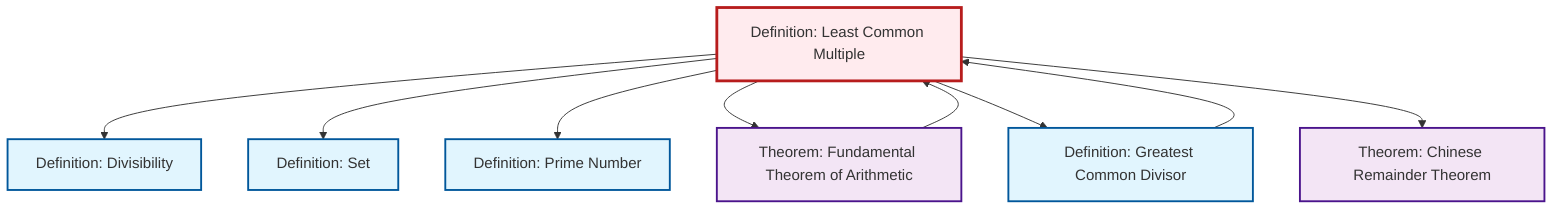 graph TD
    classDef definition fill:#e1f5fe,stroke:#01579b,stroke-width:2px
    classDef theorem fill:#f3e5f5,stroke:#4a148c,stroke-width:2px
    classDef axiom fill:#fff3e0,stroke:#e65100,stroke-width:2px
    classDef example fill:#e8f5e9,stroke:#1b5e20,stroke-width:2px
    classDef current fill:#ffebee,stroke:#b71c1c,stroke-width:3px
    def-lcm["Definition: Least Common Multiple"]:::definition
    def-prime["Definition: Prime Number"]:::definition
    thm-chinese-remainder["Theorem: Chinese Remainder Theorem"]:::theorem
    def-gcd["Definition: Greatest Common Divisor"]:::definition
    thm-fundamental-arithmetic["Theorem: Fundamental Theorem of Arithmetic"]:::theorem
    def-set["Definition: Set"]:::definition
    def-divisibility["Definition: Divisibility"]:::definition
    def-gcd --> def-lcm
    def-lcm --> def-divisibility
    def-lcm --> def-set
    def-lcm --> def-prime
    def-lcm --> thm-fundamental-arithmetic
    def-lcm --> def-gcd
    thm-fundamental-arithmetic --> def-lcm
    def-lcm --> thm-chinese-remainder
    class def-lcm current
